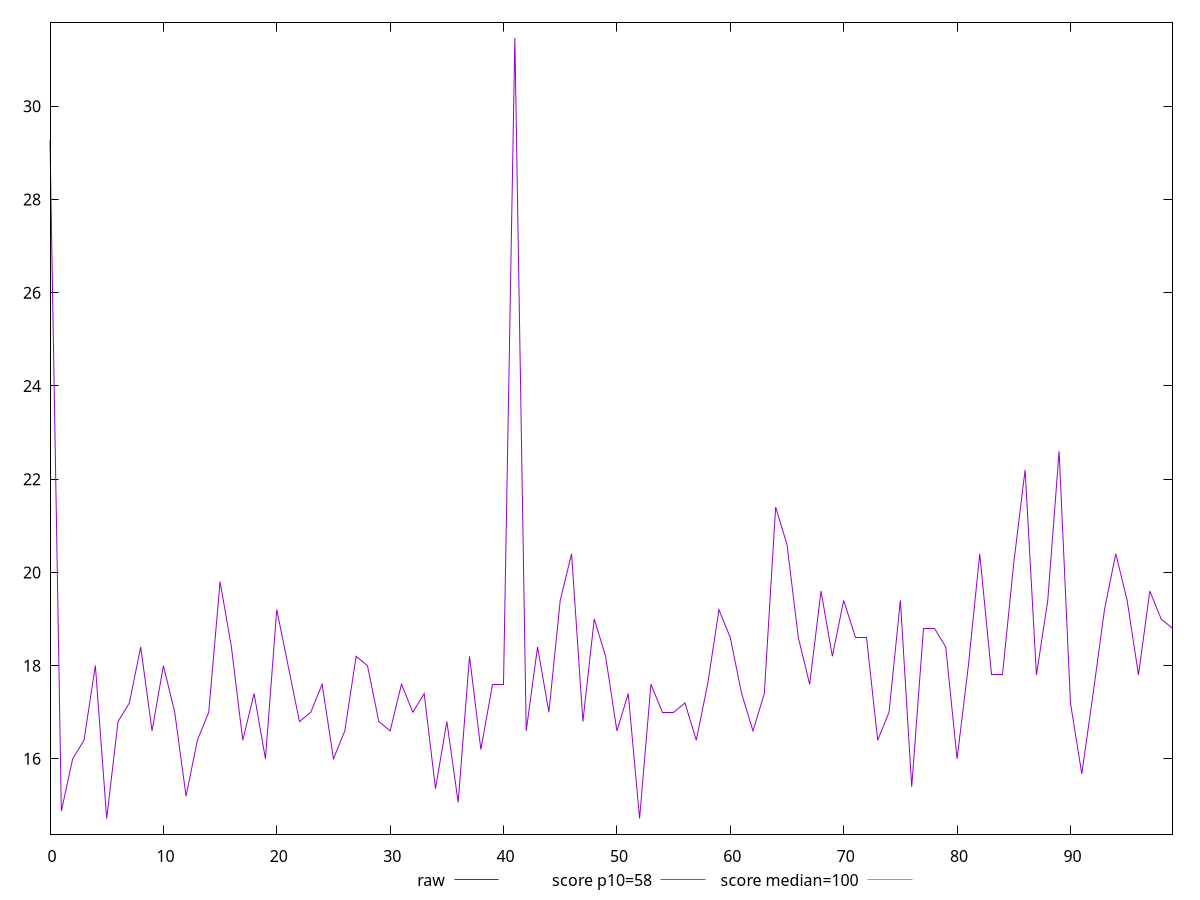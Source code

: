 reset

$raw <<EOF
0 29.280000000000147
1 14.880000000000003
2 16
3 16.400000000000002
4 18
5 14.719999999999999
6 16.8
7 17.2
8 18.400000000000002
9 16.6
10 18
11 17
12 15.200000000000001
13 16.400000000000002
14 17
15 19.8
16 18.400000000000002
17 16.39999999999982
18 17.400000000000002
19 16
20 19.200000000000003
21 18
22 16.8
23 17
24 17.6
25 16.000000000000185
26 16.6
27 18.2
28 18.000000000000185
29 16.8
30 16.6
31 17.599999999999817
32 17
33 17.400000000000002
34 15.36
35 16.800000000000182
36 15.066666666666666
37 18.2
38 16.2
39 17.6
40 17.6
41 31.466666666666665
42 16.6
43 18.400000000000002
44 17
45 19.400000000000002
46 20.400000000000002
47 16.8
48 19
49 18.2
50 16.6
51 17.400000000000002
52 14.719999999999853
53 17.6
54 17
55 17
56 17.2
57 16.400000000000002
58 17.6
59 19.200000000000003
60 18.6
61 17.400000000000002
62 16.6
63 17.400000000000002
64 21.400000000000002
65 20.6
66 18.6
67 17.6
68 19.6
69 18.2
70 19.400000000000002
71 18.6
72 18.6
73 16.400000000000002
74 17
75 19.39999999999982
76 15.4
77 18.8
78 18.8
79 18.400000000000002
80 16
81 18
82 20.400000000000002
83 17.8
84 17.8
85 20.200000000000003
86 22.200000000000003
87 17.8
88 19.400000000000183
89 22.6
90 17.2
91 15.680000000000001
92 17.400000000000002
93 19.200000000000003
94 20.400000000000002
95 19.400000000000002
96 17.8
97 19.600000000000183
98 19
99 18.8
EOF

set key outside below
set xrange [0:99]
set yrange [14.385066666666518:31.8016]
set trange [14.385066666666518:31.8016]
set terminal svg size 640, 500 enhanced background rgb 'white'
set output "reports/report_00031_2021-02-24T23-18-18.084Z/estimated-input-latency/samples/astro/raw/values.svg"

plot $raw title "raw" with line, \
     58 title "score p10=58", \
     100 title "score median=100"

reset
